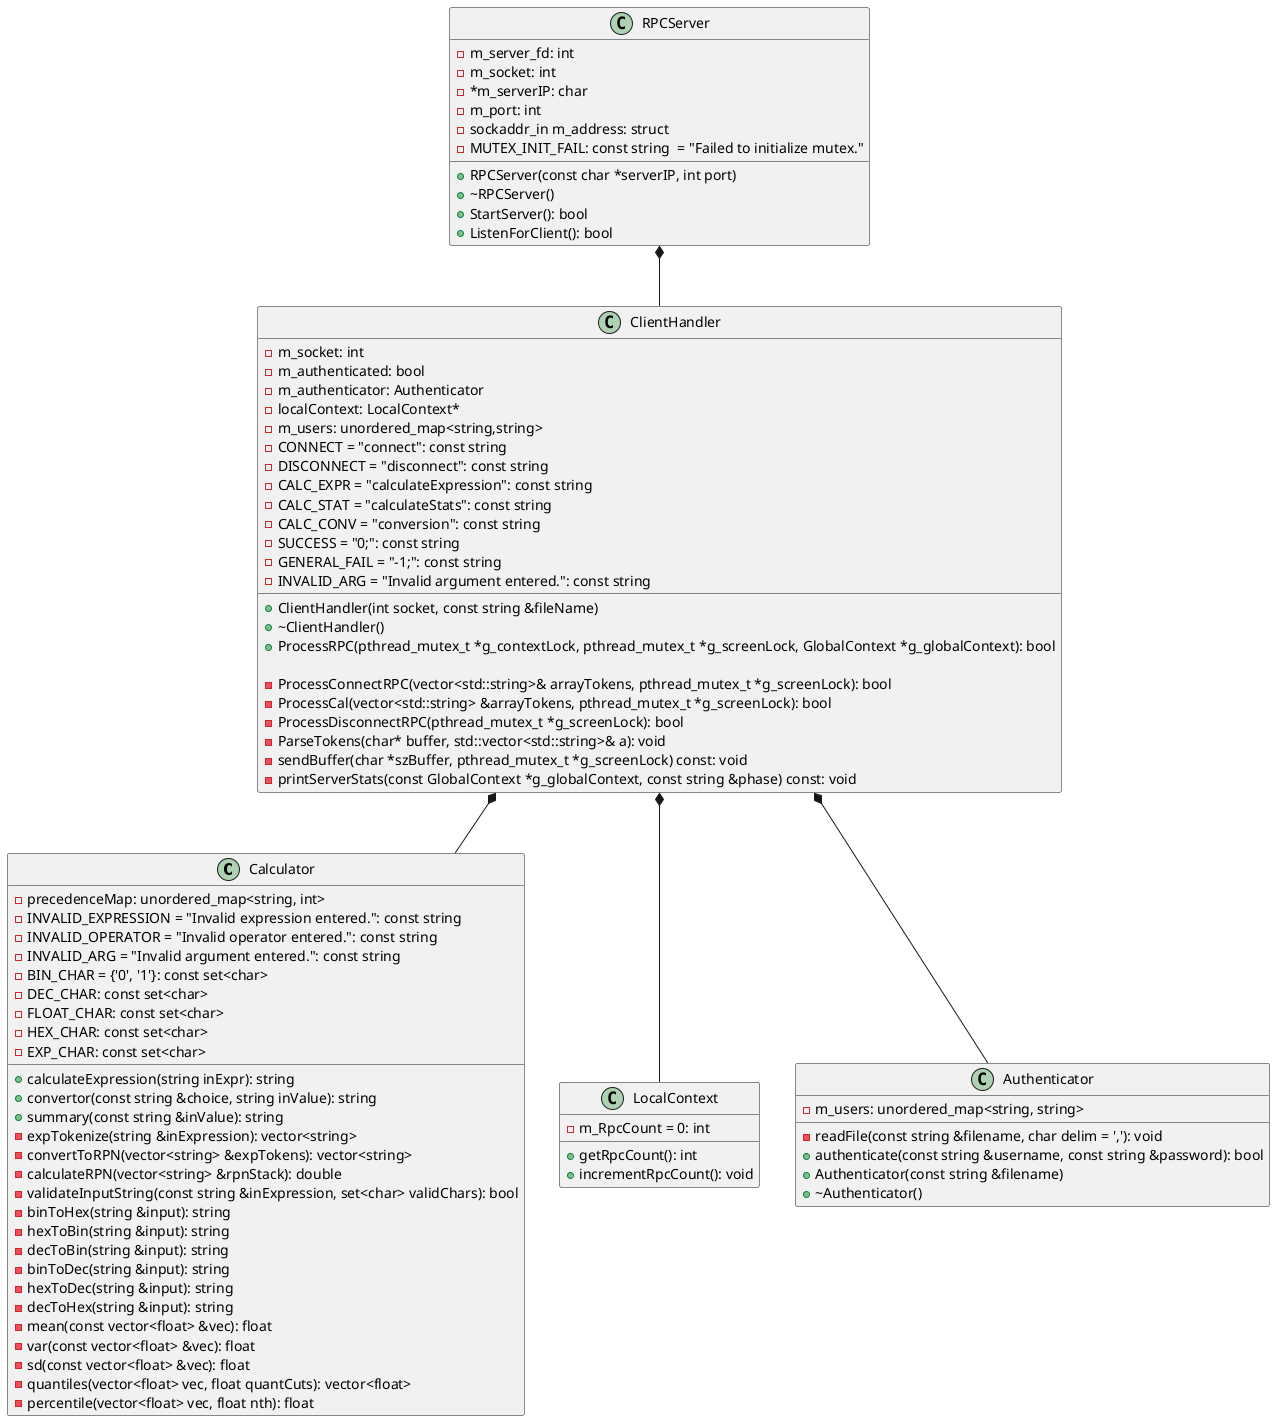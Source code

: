 @startuml
class Calculator {

        + calculateExpression(string inExpr): string
        + convertor(const string &choice, string inValue): string
        + summary(const string &inValue): string
        - expTokenize(string &inExpression): vector<string>
        - convertToRPN(vector<string> &expTokens): vector<string>
        - calculateRPN(vector<string> &rpnStack): double
        - validateInputString(const string &inExpression, set<char> validChars): bool
        - binToHex(string &input): string
        - hexToBin(string &input): string
        - decToBin(string &input): string
        - binToDec(string &input): string
        - hexToDec(string &input): string
        - decToHex(string &input): string
        - mean(const vector<float> &vec): float
        - var(const vector<float> &vec): float
        - sd(const vector<float> &vec): float
        - quantiles(vector<float> vec, float quantCuts): vector<float>
        - percentile(vector<float> vec, float nth): float

        - precedenceMap: unordered_map<string, int>
        - INVALID_EXPRESSION = "Invalid expression entered.": const string
        - INVALID_OPERATOR = "Invalid operator entered.": const string
        - INVALID_ARG = "Invalid argument entered.": const string
        - BIN_CHAR = {'0', '1'}: const set<char>
        - DEC_CHAR: const set<char>
        - FLOAT_CHAR: const set<char>
        - HEX_CHAR: const set<char>
        - EXP_CHAR: const set<char>
}

class ClientHandler {
        + ClientHandler(int socket, const string &fileName)
        + ~ClientHandler()
        + ProcessRPC(pthread_mutex_t *g_contextLock, pthread_mutex_t *g_screenLock, GlobalContext *g_globalContext): bool

        - ProcessConnectRPC(vector<std::string>& arrayTokens, pthread_mutex_t *g_screenLock): bool
        - ProcessCal(vector<std::string> &arrayTokens, pthread_mutex_t *g_screenLock): bool
        - ProcessDisconnectRPC(pthread_mutex_t *g_screenLock): bool
        - ParseTokens(char* buffer, std::vector<std::string>& a): void
        - sendBuffer(char *szBuffer, pthread_mutex_t *g_screenLock) const: void
        - printServerStats(const GlobalContext *g_globalContext, const string &phase) const: void

        - m_socket: int
        - m_authenticated: bool
        - m_authenticator: Authenticator
        - localContext: LocalContext*
        - m_users: unordered_map<string,string>
        - CONNECT = "connect": const string
        - DISCONNECT = "disconnect": const string
        - CALC_EXPR = "calculateExpression": const string
        - CALC_STAT = "calculateStats": const string
        - CALC_CONV = "conversion": const string
        - SUCCESS = "0;": const string
        - GENERAL_FAIL = "-1;": const string
        - INVALID_ARG = "Invalid argument entered.": const string

}

class LocalContext {
        + getRpcCount(): int
        + incrementRpcCount(): void
        - m_RpcCount = 0: int
}

class RPCServer {
        + RPCServer(const char *serverIP, int port)
        + ~RPCServer()
        + StartServer(): bool
        + ListenForClient(): bool

        - m_server_fd: int
        - m_socket: int
        - *m_serverIP: char
        - m_port: int
        - sockaddr_in m_address: struct
        - MUTEX_INIT_FAIL: const string  = "Failed to initialize mutex."
}

Class Authenticator {
    - m_users: unordered_map<string, string>
    - readFile(const string &filename, char delim = ','): void
    + authenticate(const string &username, const string &password): bool
    + Authenticator(const string &filename)
    + ~Authenticator()

}

RPCServer *-- ClientHandler
ClientHandler *-- Calculator
ClientHandler *-- Authenticator
ClientHandler *-- LocalContext

@enduml
